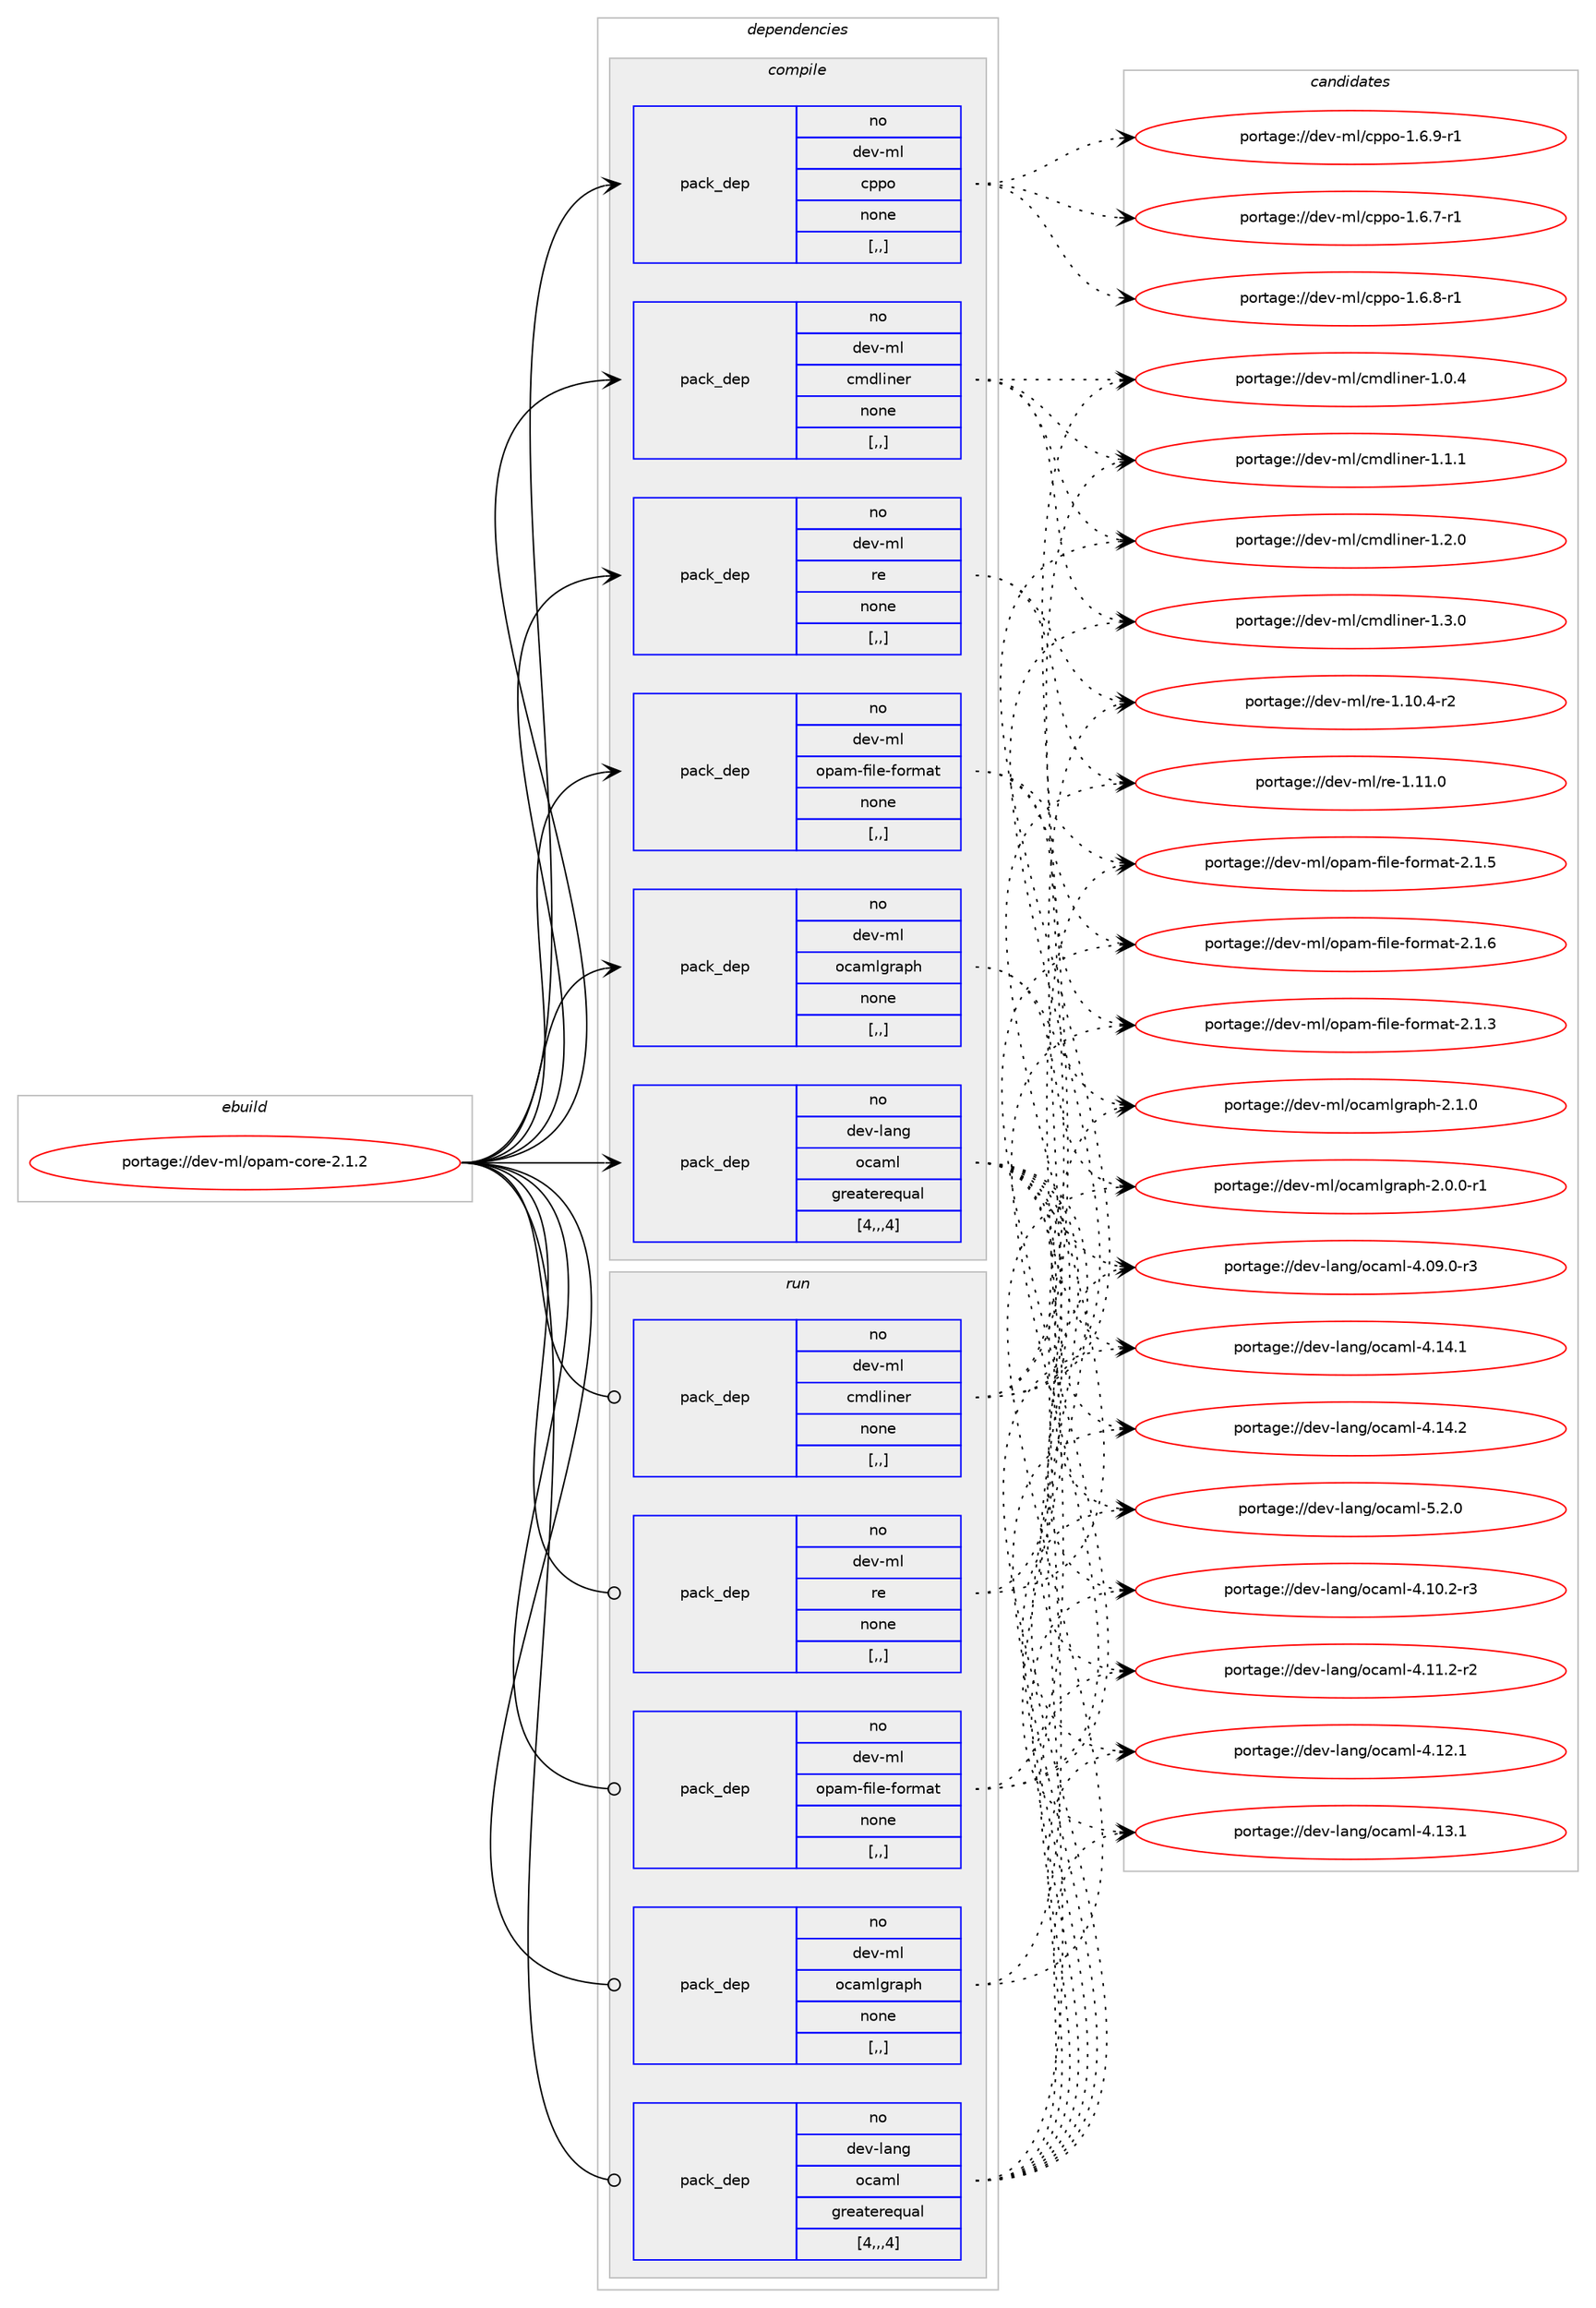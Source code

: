 digraph prolog {

# *************
# Graph options
# *************

newrank=true;
concentrate=true;
compound=true;
graph [rankdir=LR,fontname=Helvetica,fontsize=10,ranksep=1.5];#, ranksep=2.5, nodesep=0.2];
edge  [arrowhead=vee];
node  [fontname=Helvetica,fontsize=10];

# **********
# The ebuild
# **********

subgraph cluster_leftcol {
color=gray;
rank=same;
label=<<i>ebuild</i>>;
id [label="portage://dev-ml/opam-core-2.1.2", color=red, width=4, href="../dev-ml/opam-core-2.1.2.svg"];
}

# ****************
# The dependencies
# ****************

subgraph cluster_midcol {
color=gray;
label=<<i>dependencies</i>>;
subgraph cluster_compile {
fillcolor="#eeeeee";
style=filled;
label=<<i>compile</i>>;
subgraph pack88439 {
dependency118471 [label=<<TABLE BORDER="0" CELLBORDER="1" CELLSPACING="0" CELLPADDING="4" WIDTH="220"><TR><TD ROWSPAN="6" CELLPADDING="30">pack_dep</TD></TR><TR><TD WIDTH="110">no</TD></TR><TR><TD>dev-lang</TD></TR><TR><TD>ocaml</TD></TR><TR><TD>greaterequal</TD></TR><TR><TD>[4,,,4]</TD></TR></TABLE>>, shape=none, color=blue];
}
id:e -> dependency118471:w [weight=20,style="solid",arrowhead="vee"];
subgraph pack88440 {
dependency118472 [label=<<TABLE BORDER="0" CELLBORDER="1" CELLSPACING="0" CELLPADDING="4" WIDTH="220"><TR><TD ROWSPAN="6" CELLPADDING="30">pack_dep</TD></TR><TR><TD WIDTH="110">no</TD></TR><TR><TD>dev-ml</TD></TR><TR><TD>cmdliner</TD></TR><TR><TD>none</TD></TR><TR><TD>[,,]</TD></TR></TABLE>>, shape=none, color=blue];
}
id:e -> dependency118472:w [weight=20,style="solid",arrowhead="vee"];
subgraph pack88441 {
dependency118473 [label=<<TABLE BORDER="0" CELLBORDER="1" CELLSPACING="0" CELLPADDING="4" WIDTH="220"><TR><TD ROWSPAN="6" CELLPADDING="30">pack_dep</TD></TR><TR><TD WIDTH="110">no</TD></TR><TR><TD>dev-ml</TD></TR><TR><TD>cppo</TD></TR><TR><TD>none</TD></TR><TR><TD>[,,]</TD></TR></TABLE>>, shape=none, color=blue];
}
id:e -> dependency118473:w [weight=20,style="solid",arrowhead="vee"];
subgraph pack88442 {
dependency118474 [label=<<TABLE BORDER="0" CELLBORDER="1" CELLSPACING="0" CELLPADDING="4" WIDTH="220"><TR><TD ROWSPAN="6" CELLPADDING="30">pack_dep</TD></TR><TR><TD WIDTH="110">no</TD></TR><TR><TD>dev-ml</TD></TR><TR><TD>ocamlgraph</TD></TR><TR><TD>none</TD></TR><TR><TD>[,,]</TD></TR></TABLE>>, shape=none, color=blue];
}
id:e -> dependency118474:w [weight=20,style="solid",arrowhead="vee"];
subgraph pack88443 {
dependency118475 [label=<<TABLE BORDER="0" CELLBORDER="1" CELLSPACING="0" CELLPADDING="4" WIDTH="220"><TR><TD ROWSPAN="6" CELLPADDING="30">pack_dep</TD></TR><TR><TD WIDTH="110">no</TD></TR><TR><TD>dev-ml</TD></TR><TR><TD>opam-file-format</TD></TR><TR><TD>none</TD></TR><TR><TD>[,,]</TD></TR></TABLE>>, shape=none, color=blue];
}
id:e -> dependency118475:w [weight=20,style="solid",arrowhead="vee"];
subgraph pack88444 {
dependency118476 [label=<<TABLE BORDER="0" CELLBORDER="1" CELLSPACING="0" CELLPADDING="4" WIDTH="220"><TR><TD ROWSPAN="6" CELLPADDING="30">pack_dep</TD></TR><TR><TD WIDTH="110">no</TD></TR><TR><TD>dev-ml</TD></TR><TR><TD>re</TD></TR><TR><TD>none</TD></TR><TR><TD>[,,]</TD></TR></TABLE>>, shape=none, color=blue];
}
id:e -> dependency118476:w [weight=20,style="solid",arrowhead="vee"];
}
subgraph cluster_compileandrun {
fillcolor="#eeeeee";
style=filled;
label=<<i>compile and run</i>>;
}
subgraph cluster_run {
fillcolor="#eeeeee";
style=filled;
label=<<i>run</i>>;
subgraph pack88445 {
dependency118477 [label=<<TABLE BORDER="0" CELLBORDER="1" CELLSPACING="0" CELLPADDING="4" WIDTH="220"><TR><TD ROWSPAN="6" CELLPADDING="30">pack_dep</TD></TR><TR><TD WIDTH="110">no</TD></TR><TR><TD>dev-lang</TD></TR><TR><TD>ocaml</TD></TR><TR><TD>greaterequal</TD></TR><TR><TD>[4,,,4]</TD></TR></TABLE>>, shape=none, color=blue];
}
id:e -> dependency118477:w [weight=20,style="solid",arrowhead="odot"];
subgraph pack88446 {
dependency118478 [label=<<TABLE BORDER="0" CELLBORDER="1" CELLSPACING="0" CELLPADDING="4" WIDTH="220"><TR><TD ROWSPAN="6" CELLPADDING="30">pack_dep</TD></TR><TR><TD WIDTH="110">no</TD></TR><TR><TD>dev-ml</TD></TR><TR><TD>cmdliner</TD></TR><TR><TD>none</TD></TR><TR><TD>[,,]</TD></TR></TABLE>>, shape=none, color=blue];
}
id:e -> dependency118478:w [weight=20,style="solid",arrowhead="odot"];
subgraph pack88447 {
dependency118479 [label=<<TABLE BORDER="0" CELLBORDER="1" CELLSPACING="0" CELLPADDING="4" WIDTH="220"><TR><TD ROWSPAN="6" CELLPADDING="30">pack_dep</TD></TR><TR><TD WIDTH="110">no</TD></TR><TR><TD>dev-ml</TD></TR><TR><TD>ocamlgraph</TD></TR><TR><TD>none</TD></TR><TR><TD>[,,]</TD></TR></TABLE>>, shape=none, color=blue];
}
id:e -> dependency118479:w [weight=20,style="solid",arrowhead="odot"];
subgraph pack88448 {
dependency118480 [label=<<TABLE BORDER="0" CELLBORDER="1" CELLSPACING="0" CELLPADDING="4" WIDTH="220"><TR><TD ROWSPAN="6" CELLPADDING="30">pack_dep</TD></TR><TR><TD WIDTH="110">no</TD></TR><TR><TD>dev-ml</TD></TR><TR><TD>opam-file-format</TD></TR><TR><TD>none</TD></TR><TR><TD>[,,]</TD></TR></TABLE>>, shape=none, color=blue];
}
id:e -> dependency118480:w [weight=20,style="solid",arrowhead="odot"];
subgraph pack88449 {
dependency118481 [label=<<TABLE BORDER="0" CELLBORDER="1" CELLSPACING="0" CELLPADDING="4" WIDTH="220"><TR><TD ROWSPAN="6" CELLPADDING="30">pack_dep</TD></TR><TR><TD WIDTH="110">no</TD></TR><TR><TD>dev-ml</TD></TR><TR><TD>re</TD></TR><TR><TD>none</TD></TR><TR><TD>[,,]</TD></TR></TABLE>>, shape=none, color=blue];
}
id:e -> dependency118481:w [weight=20,style="solid",arrowhead="odot"];
}
}

# **************
# The candidates
# **************

subgraph cluster_choices {
rank=same;
color=gray;
label=<<i>candidates</i>>;

subgraph choice88439 {
color=black;
nodesep=1;
choice1001011184510897110103471119997109108455246485746484511451 [label="portage://dev-lang/ocaml-4.09.0-r3", color=red, width=4,href="../dev-lang/ocaml-4.09.0-r3.svg"];
choice1001011184510897110103471119997109108455246494846504511451 [label="portage://dev-lang/ocaml-4.10.2-r3", color=red, width=4,href="../dev-lang/ocaml-4.10.2-r3.svg"];
choice1001011184510897110103471119997109108455246494946504511450 [label="portage://dev-lang/ocaml-4.11.2-r2", color=red, width=4,href="../dev-lang/ocaml-4.11.2-r2.svg"];
choice100101118451089711010347111999710910845524649504649 [label="portage://dev-lang/ocaml-4.12.1", color=red, width=4,href="../dev-lang/ocaml-4.12.1.svg"];
choice100101118451089711010347111999710910845524649514649 [label="portage://dev-lang/ocaml-4.13.1", color=red, width=4,href="../dev-lang/ocaml-4.13.1.svg"];
choice100101118451089711010347111999710910845524649524649 [label="portage://dev-lang/ocaml-4.14.1", color=red, width=4,href="../dev-lang/ocaml-4.14.1.svg"];
choice100101118451089711010347111999710910845524649524650 [label="portage://dev-lang/ocaml-4.14.2", color=red, width=4,href="../dev-lang/ocaml-4.14.2.svg"];
choice1001011184510897110103471119997109108455346504648 [label="portage://dev-lang/ocaml-5.2.0", color=red, width=4,href="../dev-lang/ocaml-5.2.0.svg"];
dependency118471:e -> choice1001011184510897110103471119997109108455246485746484511451:w [style=dotted,weight="100"];
dependency118471:e -> choice1001011184510897110103471119997109108455246494846504511451:w [style=dotted,weight="100"];
dependency118471:e -> choice1001011184510897110103471119997109108455246494946504511450:w [style=dotted,weight="100"];
dependency118471:e -> choice100101118451089711010347111999710910845524649504649:w [style=dotted,weight="100"];
dependency118471:e -> choice100101118451089711010347111999710910845524649514649:w [style=dotted,weight="100"];
dependency118471:e -> choice100101118451089711010347111999710910845524649524649:w [style=dotted,weight="100"];
dependency118471:e -> choice100101118451089711010347111999710910845524649524650:w [style=dotted,weight="100"];
dependency118471:e -> choice1001011184510897110103471119997109108455346504648:w [style=dotted,weight="100"];
}
subgraph choice88440 {
color=black;
nodesep=1;
choice100101118451091084799109100108105110101114454946484652 [label="portage://dev-ml/cmdliner-1.0.4", color=red, width=4,href="../dev-ml/cmdliner-1.0.4.svg"];
choice100101118451091084799109100108105110101114454946494649 [label="portage://dev-ml/cmdliner-1.1.1", color=red, width=4,href="../dev-ml/cmdliner-1.1.1.svg"];
choice100101118451091084799109100108105110101114454946504648 [label="portage://dev-ml/cmdliner-1.2.0", color=red, width=4,href="../dev-ml/cmdliner-1.2.0.svg"];
choice100101118451091084799109100108105110101114454946514648 [label="portage://dev-ml/cmdliner-1.3.0", color=red, width=4,href="../dev-ml/cmdliner-1.3.0.svg"];
dependency118472:e -> choice100101118451091084799109100108105110101114454946484652:w [style=dotted,weight="100"];
dependency118472:e -> choice100101118451091084799109100108105110101114454946494649:w [style=dotted,weight="100"];
dependency118472:e -> choice100101118451091084799109100108105110101114454946504648:w [style=dotted,weight="100"];
dependency118472:e -> choice100101118451091084799109100108105110101114454946514648:w [style=dotted,weight="100"];
}
subgraph choice88441 {
color=black;
nodesep=1;
choice1001011184510910847991121121114549465446554511449 [label="portage://dev-ml/cppo-1.6.7-r1", color=red, width=4,href="../dev-ml/cppo-1.6.7-r1.svg"];
choice1001011184510910847991121121114549465446564511449 [label="portage://dev-ml/cppo-1.6.8-r1", color=red, width=4,href="../dev-ml/cppo-1.6.8-r1.svg"];
choice1001011184510910847991121121114549465446574511449 [label="portage://dev-ml/cppo-1.6.9-r1", color=red, width=4,href="../dev-ml/cppo-1.6.9-r1.svg"];
dependency118473:e -> choice1001011184510910847991121121114549465446554511449:w [style=dotted,weight="100"];
dependency118473:e -> choice1001011184510910847991121121114549465446564511449:w [style=dotted,weight="100"];
dependency118473:e -> choice1001011184510910847991121121114549465446574511449:w [style=dotted,weight="100"];
}
subgraph choice88442 {
color=black;
nodesep=1;
choice10010111845109108471119997109108103114971121044550464846484511449 [label="portage://dev-ml/ocamlgraph-2.0.0-r1", color=red, width=4,href="../dev-ml/ocamlgraph-2.0.0-r1.svg"];
choice1001011184510910847111999710910810311497112104455046494648 [label="portage://dev-ml/ocamlgraph-2.1.0", color=red, width=4,href="../dev-ml/ocamlgraph-2.1.0.svg"];
dependency118474:e -> choice10010111845109108471119997109108103114971121044550464846484511449:w [style=dotted,weight="100"];
dependency118474:e -> choice1001011184510910847111999710910810311497112104455046494648:w [style=dotted,weight="100"];
}
subgraph choice88443 {
color=black;
nodesep=1;
choice100101118451091084711111297109451021051081014510211111410997116455046494651 [label="portage://dev-ml/opam-file-format-2.1.3", color=red, width=4,href="../dev-ml/opam-file-format-2.1.3.svg"];
choice100101118451091084711111297109451021051081014510211111410997116455046494653 [label="portage://dev-ml/opam-file-format-2.1.5", color=red, width=4,href="../dev-ml/opam-file-format-2.1.5.svg"];
choice100101118451091084711111297109451021051081014510211111410997116455046494654 [label="portage://dev-ml/opam-file-format-2.1.6", color=red, width=4,href="../dev-ml/opam-file-format-2.1.6.svg"];
dependency118475:e -> choice100101118451091084711111297109451021051081014510211111410997116455046494651:w [style=dotted,weight="100"];
dependency118475:e -> choice100101118451091084711111297109451021051081014510211111410997116455046494653:w [style=dotted,weight="100"];
dependency118475:e -> choice100101118451091084711111297109451021051081014510211111410997116455046494654:w [style=dotted,weight="100"];
}
subgraph choice88444 {
color=black;
nodesep=1;
choice1001011184510910847114101454946494846524511450 [label="portage://dev-ml/re-1.10.4-r2", color=red, width=4,href="../dev-ml/re-1.10.4-r2.svg"];
choice100101118451091084711410145494649494648 [label="portage://dev-ml/re-1.11.0", color=red, width=4,href="../dev-ml/re-1.11.0.svg"];
dependency118476:e -> choice1001011184510910847114101454946494846524511450:w [style=dotted,weight="100"];
dependency118476:e -> choice100101118451091084711410145494649494648:w [style=dotted,weight="100"];
}
subgraph choice88445 {
color=black;
nodesep=1;
choice1001011184510897110103471119997109108455246485746484511451 [label="portage://dev-lang/ocaml-4.09.0-r3", color=red, width=4,href="../dev-lang/ocaml-4.09.0-r3.svg"];
choice1001011184510897110103471119997109108455246494846504511451 [label="portage://dev-lang/ocaml-4.10.2-r3", color=red, width=4,href="../dev-lang/ocaml-4.10.2-r3.svg"];
choice1001011184510897110103471119997109108455246494946504511450 [label="portage://dev-lang/ocaml-4.11.2-r2", color=red, width=4,href="../dev-lang/ocaml-4.11.2-r2.svg"];
choice100101118451089711010347111999710910845524649504649 [label="portage://dev-lang/ocaml-4.12.1", color=red, width=4,href="../dev-lang/ocaml-4.12.1.svg"];
choice100101118451089711010347111999710910845524649514649 [label="portage://dev-lang/ocaml-4.13.1", color=red, width=4,href="../dev-lang/ocaml-4.13.1.svg"];
choice100101118451089711010347111999710910845524649524649 [label="portage://dev-lang/ocaml-4.14.1", color=red, width=4,href="../dev-lang/ocaml-4.14.1.svg"];
choice100101118451089711010347111999710910845524649524650 [label="portage://dev-lang/ocaml-4.14.2", color=red, width=4,href="../dev-lang/ocaml-4.14.2.svg"];
choice1001011184510897110103471119997109108455346504648 [label="portage://dev-lang/ocaml-5.2.0", color=red, width=4,href="../dev-lang/ocaml-5.2.0.svg"];
dependency118477:e -> choice1001011184510897110103471119997109108455246485746484511451:w [style=dotted,weight="100"];
dependency118477:e -> choice1001011184510897110103471119997109108455246494846504511451:w [style=dotted,weight="100"];
dependency118477:e -> choice1001011184510897110103471119997109108455246494946504511450:w [style=dotted,weight="100"];
dependency118477:e -> choice100101118451089711010347111999710910845524649504649:w [style=dotted,weight="100"];
dependency118477:e -> choice100101118451089711010347111999710910845524649514649:w [style=dotted,weight="100"];
dependency118477:e -> choice100101118451089711010347111999710910845524649524649:w [style=dotted,weight="100"];
dependency118477:e -> choice100101118451089711010347111999710910845524649524650:w [style=dotted,weight="100"];
dependency118477:e -> choice1001011184510897110103471119997109108455346504648:w [style=dotted,weight="100"];
}
subgraph choice88446 {
color=black;
nodesep=1;
choice100101118451091084799109100108105110101114454946484652 [label="portage://dev-ml/cmdliner-1.0.4", color=red, width=4,href="../dev-ml/cmdliner-1.0.4.svg"];
choice100101118451091084799109100108105110101114454946494649 [label="portage://dev-ml/cmdliner-1.1.1", color=red, width=4,href="../dev-ml/cmdliner-1.1.1.svg"];
choice100101118451091084799109100108105110101114454946504648 [label="portage://dev-ml/cmdliner-1.2.0", color=red, width=4,href="../dev-ml/cmdliner-1.2.0.svg"];
choice100101118451091084799109100108105110101114454946514648 [label="portage://dev-ml/cmdliner-1.3.0", color=red, width=4,href="../dev-ml/cmdliner-1.3.0.svg"];
dependency118478:e -> choice100101118451091084799109100108105110101114454946484652:w [style=dotted,weight="100"];
dependency118478:e -> choice100101118451091084799109100108105110101114454946494649:w [style=dotted,weight="100"];
dependency118478:e -> choice100101118451091084799109100108105110101114454946504648:w [style=dotted,weight="100"];
dependency118478:e -> choice100101118451091084799109100108105110101114454946514648:w [style=dotted,weight="100"];
}
subgraph choice88447 {
color=black;
nodesep=1;
choice10010111845109108471119997109108103114971121044550464846484511449 [label="portage://dev-ml/ocamlgraph-2.0.0-r1", color=red, width=4,href="../dev-ml/ocamlgraph-2.0.0-r1.svg"];
choice1001011184510910847111999710910810311497112104455046494648 [label="portage://dev-ml/ocamlgraph-2.1.0", color=red, width=4,href="../dev-ml/ocamlgraph-2.1.0.svg"];
dependency118479:e -> choice10010111845109108471119997109108103114971121044550464846484511449:w [style=dotted,weight="100"];
dependency118479:e -> choice1001011184510910847111999710910810311497112104455046494648:w [style=dotted,weight="100"];
}
subgraph choice88448 {
color=black;
nodesep=1;
choice100101118451091084711111297109451021051081014510211111410997116455046494651 [label="portage://dev-ml/opam-file-format-2.1.3", color=red, width=4,href="../dev-ml/opam-file-format-2.1.3.svg"];
choice100101118451091084711111297109451021051081014510211111410997116455046494653 [label="portage://dev-ml/opam-file-format-2.1.5", color=red, width=4,href="../dev-ml/opam-file-format-2.1.5.svg"];
choice100101118451091084711111297109451021051081014510211111410997116455046494654 [label="portage://dev-ml/opam-file-format-2.1.6", color=red, width=4,href="../dev-ml/opam-file-format-2.1.6.svg"];
dependency118480:e -> choice100101118451091084711111297109451021051081014510211111410997116455046494651:w [style=dotted,weight="100"];
dependency118480:e -> choice100101118451091084711111297109451021051081014510211111410997116455046494653:w [style=dotted,weight="100"];
dependency118480:e -> choice100101118451091084711111297109451021051081014510211111410997116455046494654:w [style=dotted,weight="100"];
}
subgraph choice88449 {
color=black;
nodesep=1;
choice1001011184510910847114101454946494846524511450 [label="portage://dev-ml/re-1.10.4-r2", color=red, width=4,href="../dev-ml/re-1.10.4-r2.svg"];
choice100101118451091084711410145494649494648 [label="portage://dev-ml/re-1.11.0", color=red, width=4,href="../dev-ml/re-1.11.0.svg"];
dependency118481:e -> choice1001011184510910847114101454946494846524511450:w [style=dotted,weight="100"];
dependency118481:e -> choice100101118451091084711410145494649494648:w [style=dotted,weight="100"];
}
}

}

